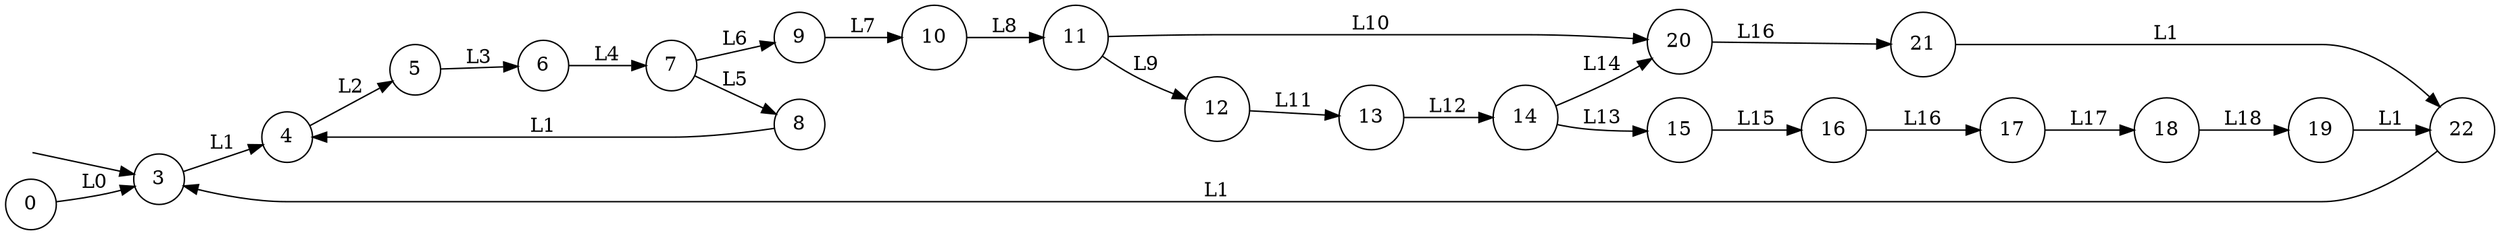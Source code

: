 // dot output generated by libFAUDES vGenerator
digraph "Generator" {
  rankdir=LR
  node [shape=circle];

  // initial states
  dot_dummyinit_1 [shape=none, label="", width="0.0", height="0.0" ];
  dot_dummyinit_1 -> "3";

  // mstates

  // rest of stateset
  "0";
  "4";
  "5";
  "6";
  "7";
  "8";
  "9";
  "10";
  "11";
  "12";
  "13";
  "14";
  "15";
  "16";
  "17";
  "18";
  "19";
  "20";
  "21";
  "22";

  // transition relation
  "0" -> "3" [label="L0"];
  "3" -> "4" [label="L1"];
  "4" -> "5" [label="L2"];
  "5" -> "6" [label="L3"];
  "6" -> "7" [label="L4"];
  "7" -> "8" [label="L5"];
  "7" -> "9" [label="L6"];
  "8" -> "4" [label="L1"];
  "9" -> "10" [label="L7"];
  "10" -> "11" [label="L8"];
  "11" -> "12" [label="L9"];
  "11" -> "20" [label="L10"];
  "12" -> "13" [label="L11"];
  "13" -> "14" [label="L12"];
  "14" -> "15" [label="L13"];
  "14" -> "20" [label="L14"];
  "15" -> "16" [label="L15"];
  "16" -> "17" [label="L16"];
  "17" -> "18" [label="L17"];
  "18" -> "19" [label="L18"];
  "19" -> "22" [label="L1"];
  "20" -> "21" [label="L16"];
  "21" -> "22" [label="L1"];
  "22" -> "3" [label="L1"];
}
